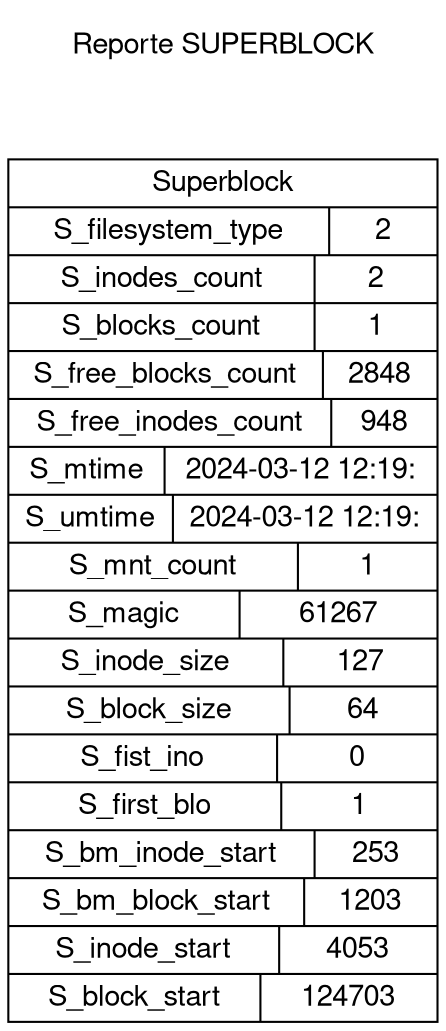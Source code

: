 
		digraph G {
 			fontname="Helvetica,Arial,sans-serif"
			node [fontname="Helvetica,Arial,sans-serif"]
			edge [fontname="Helvetica,Arial,sans-serif"]
			concentrate=True;
			rankdir=TB;
			node [shape=record];

			title [label="Reporte SUPERBLOCK" shape=plaintext fontname="Helvetica,Arial,sans-serif"];

  			sb[label="
				{Superblock|
					{S_filesystem_type|2}
					|{S_inodes_count|2}
					|{S_blocks_count|1}
					|{S_free_blocks_count|2848}
					|{S_free_inodes_count|948}
					|{S_mtime|2024-03-12 12:19:}
					|{S_umtime|2024-03-12 12:19:}
					|{S_mnt_count|1}
					|{S_magic|61267}
					|{S_inode_size|127}
					|{S_block_size|64}
					|{S_fist_ino|0}
					|{S_first_blo|1}
					|{S_bm_inode_start|253}
					|{S_bm_block_start|1203}
					|{S_inode_start|4053}
					|{S_block_start|124703}
				}
			"];
			

			title -> sb [style=invis];
		}